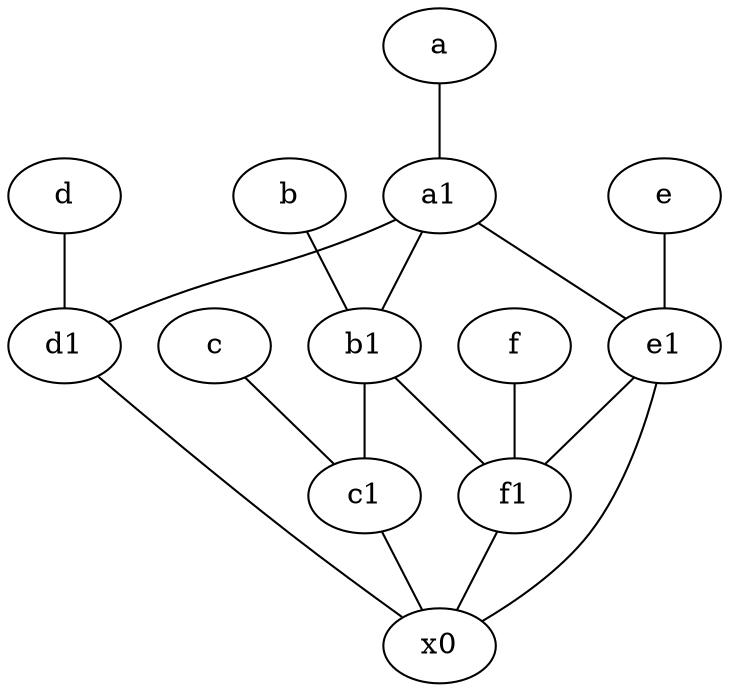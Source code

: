 graph {
	node [labelfontsize=50]
	f1 [labelfontsize=50 pos="3,8!"]
	d [labelfontsize=50 pos="2,5!"]
	c1 [labelfontsize=50 pos="4.5,3!"]
	d1 [labelfontsize=50 pos="3,5!"]
	a [labelfontsize=50 pos="8,2!"]
	x0 [labelfontsize=50]
	c [labelfontsize=50 pos="4.5,2!"]
	b [labelfontsize=50 pos="10,4!"]
	f [labelfontsize=50 pos="3,9!"]
	e [labelfontsize=50 pos="7,9!"]
	b1 [labelfontsize=50 pos="9,4!"]
	e1 [labelfontsize=50 pos="7,7!"]
	a1 [labelfontsize=50 pos="8,3!"]
	a1 -- d1
	d -- d1
	c -- c1
	d1 -- x0
	a1 -- e1
	e1 -- x0
	e -- e1
	e1 -- f1
	c1 -- x0
	b1 -- c1
	b1 -- f1
	a1 -- b1
	a -- a1
	b -- b1
	f1 -- x0
	f -- f1
}
